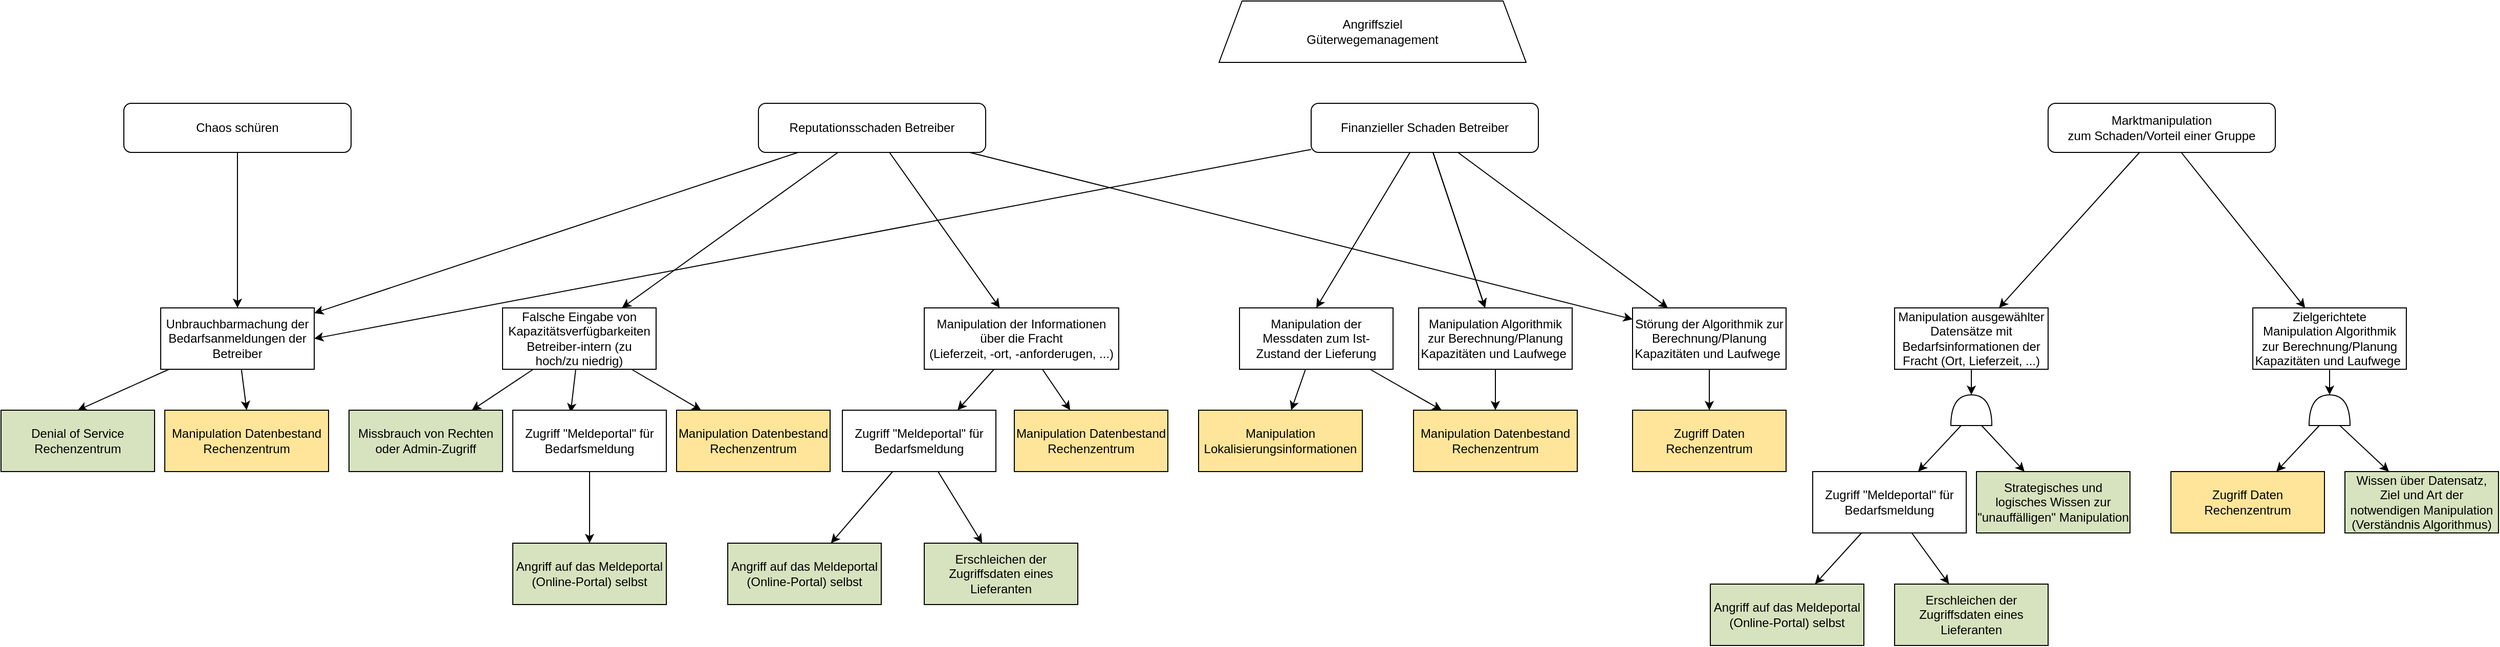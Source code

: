 <mxfile compressed="false" version="15.7.3" type="device">
  <diagram name="Zeichenblatt-1" id="Zeichenblatt-1">
    <mxGraphModel dx="572" dy="875" grid="1" gridSize="10" guides="1" tooltips="1" connect="1" arrows="1" fold="1" page="1" pageScale="1" pageWidth="850" pageHeight="1100" math="0" shadow="0">
      <root>
        <mxCell id="0" />
        <mxCell id="1" value="Verbinder" parent="0" />
        <mxCell id="pCnNo5EmcwS2ose940Cv-153" value="Angriffsziel&#xa;Güterwegemanagement" style="verticalAlign=middle;align=center;fillColor=#FFFFFF;gradientColor=none;labelBackgroundColor=none;rounded=0;whiteSpace=wrap;shape=trapezoid;size=0.075;" parent="1" vertex="1">
          <mxGeometry x="2070" y="40" width="300" height="60" as="geometry" />
        </mxCell>
        <mxCell id="GibcG0ukoYKMALdT_NOP-29" value="" style="edgeStyle=none;rounded=0;orthogonalLoop=1;jettySize=auto;html=1;entryX=0.5;entryY=0;entryDx=0;entryDy=0;" parent="1" source="klrI8ASNvey-aRUypi-8-154" target="GibcG0ukoYKMALdT_NOP-30" edge="1">
          <mxGeometry relative="1" as="geometry">
            <mxPoint x="1190" y="450" as="targetPoint" />
          </mxGeometry>
        </mxCell>
        <mxCell id="klrI8ASNvey-aRUypi-8-154" value="Unbrauchbarmachung der Bedarfsanmeldungen der Betreiber" style="whiteSpace=wrap;" parent="1" vertex="1">
          <mxGeometry x="1036" y="340" width="150" height="60" as="geometry" />
        </mxCell>
        <mxCell id="GibcG0ukoYKMALdT_NOP-17" value="" style="edgeStyle=none;rounded=0;orthogonalLoop=1;jettySize=auto;html=1;" parent="1" source="GibcG0ukoYKMALdT_NOP-2" target="GibcG0ukoYKMALdT_NOP-5" edge="1">
          <mxGeometry relative="1" as="geometry" />
        </mxCell>
        <mxCell id="GibcG0ukoYKMALdT_NOP-2" value="Reputationsschaden Betreiber" style="rounded=1;whiteSpace=wrap;" parent="1" vertex="1">
          <mxGeometry x="1620" y="140" width="222" height="48" as="geometry" />
        </mxCell>
        <mxCell id="GibcG0ukoYKMALdT_NOP-18" value="" style="edgeStyle=none;rounded=0;orthogonalLoop=1;jettySize=auto;html=1;" parent="1" source="GibcG0ukoYKMALdT_NOP-3" target="klrI8ASNvey-aRUypi-8-154" edge="1">
          <mxGeometry relative="1" as="geometry" />
        </mxCell>
        <mxCell id="GibcG0ukoYKMALdT_NOP-3" value="Chaos schüren" style="rounded=1;whiteSpace=wrap;" parent="1" vertex="1">
          <mxGeometry x="1000" y="140" width="222" height="48" as="geometry" />
        </mxCell>
        <mxCell id="GibcG0ukoYKMALdT_NOP-26" value="" style="edgeStyle=none;rounded=0;orthogonalLoop=1;jettySize=auto;html=1;" parent="1" source="GibcG0ukoYKMALdT_NOP-4" target="GibcG0ukoYKMALdT_NOP-25" edge="1">
          <mxGeometry relative="1" as="geometry" />
        </mxCell>
        <mxCell id="GibcG0ukoYKMALdT_NOP-4" value="Marktmanipulation&#xa;zum Schaden/Vorteil einer Gruppe" style="rounded=1;whiteSpace=wrap;" parent="1" vertex="1">
          <mxGeometry x="2880" y="140" width="222" height="48" as="geometry" />
        </mxCell>
        <mxCell id="GibcG0ukoYKMALdT_NOP-63" value="" style="edgeStyle=none;rounded=0;orthogonalLoop=1;jettySize=auto;html=1;" parent="1" source="GibcG0ukoYKMALdT_NOP-5" target="GibcG0ukoYKMALdT_NOP-62" edge="1">
          <mxGeometry relative="1" as="geometry" />
        </mxCell>
        <mxCell id="GibcG0ukoYKMALdT_NOP-5" value="Manipulation der Informationen über die Fracht&#xa;(Lieferzeit, -ort, -anforderugen, ...)" style="whiteSpace=wrap;" parent="1" vertex="1">
          <mxGeometry x="1782" y="340" width="190" height="60" as="geometry" />
        </mxCell>
        <mxCell id="GibcG0ukoYKMALdT_NOP-6" value="Manipulation der Messdaten zum Ist-Zustand der Lieferung" style="whiteSpace=wrap;" parent="1" vertex="1">
          <mxGeometry x="2090" y="340" width="150" height="60" as="geometry" />
        </mxCell>
        <mxCell id="GibcG0ukoYKMALdT_NOP-7" value="Manipulation Algorithmik zur Berechnung/Planung Kapazitäten und Laufwege " style="whiteSpace=wrap;" parent="1" vertex="1">
          <mxGeometry x="2265" y="340" width="150" height="60" as="geometry" />
        </mxCell>
        <mxCell id="GibcG0ukoYKMALdT_NOP-43" value="" style="edgeStyle=none;rounded=0;orthogonalLoop=1;jettySize=auto;html=1;" parent="1" source="GibcG0ukoYKMALdT_NOP-8" target="GibcG0ukoYKMALdT_NOP-41" edge="1">
          <mxGeometry relative="1" as="geometry" />
        </mxCell>
        <mxCell id="GibcG0ukoYKMALdT_NOP-8" value="Störung der Algorithmik zur Berechnung/Planung Kapazitäten und Laufwege " style="whiteSpace=wrap;" parent="1" vertex="1">
          <mxGeometry x="2474" y="340" width="150" height="60" as="geometry" />
        </mxCell>
        <mxCell id="GibcG0ukoYKMALdT_NOP-14" value="" style="edgeStyle=none;rounded=0;orthogonalLoop=1;jettySize=auto;html=1;" parent="1" source="GibcG0ukoYKMALdT_NOP-9" target="GibcG0ukoYKMALdT_NOP-7" edge="1">
          <mxGeometry relative="1" as="geometry" />
        </mxCell>
        <mxCell id="GibcG0ukoYKMALdT_NOP-15" value="" style="edgeStyle=none;rounded=0;orthogonalLoop=1;jettySize=auto;html=1;" parent="1" source="GibcG0ukoYKMALdT_NOP-9" target="GibcG0ukoYKMALdT_NOP-7" edge="1">
          <mxGeometry relative="1" as="geometry" />
        </mxCell>
        <mxCell id="GibcG0ukoYKMALdT_NOP-9" value="Finanzieller Schaden Betreiber" style="rounded=1;whiteSpace=wrap;" parent="1" vertex="1">
          <mxGeometry x="2160" y="140" width="222" height="48" as="geometry" />
        </mxCell>
        <mxCell id="GibcG0ukoYKMALdT_NOP-16" value="" style="edgeStyle=none;rounded=0;orthogonalLoop=1;jettySize=auto;html=1;entryX=0.5;entryY=0;entryDx=0;entryDy=0;" parent="1" source="GibcG0ukoYKMALdT_NOP-9" target="GibcG0ukoYKMALdT_NOP-6" edge="1">
          <mxGeometry relative="1" as="geometry">
            <mxPoint x="2296.623" y="198" as="sourcePoint" />
            <mxPoint x="2330.472" y="250" as="targetPoint" />
          </mxGeometry>
        </mxCell>
        <mxCell id="GibcG0ukoYKMALdT_NOP-23" value="" style="edgeStyle=none;rounded=0;orthogonalLoop=1;jettySize=auto;html=1;" parent="1" source="GibcG0ukoYKMALdT_NOP-2" target="GibcG0ukoYKMALdT_NOP-8" edge="1">
          <mxGeometry relative="1" as="geometry">
            <mxPoint x="2246.277" y="110" as="sourcePoint" />
            <mxPoint x="2267.979" y="150" as="targetPoint" />
          </mxGeometry>
        </mxCell>
        <mxCell id="GibcG0ukoYKMALdT_NOP-24" value="" style="edgeStyle=none;rounded=0;orthogonalLoop=1;jettySize=auto;html=1;" parent="1" source="GibcG0ukoYKMALdT_NOP-9" target="GibcG0ukoYKMALdT_NOP-8" edge="1">
          <mxGeometry relative="1" as="geometry">
            <mxPoint x="2256.277" y="120" as="sourcePoint" />
            <mxPoint x="2277.979" y="160" as="targetPoint" />
          </mxGeometry>
        </mxCell>
        <mxCell id="GibcG0ukoYKMALdT_NOP-56" value="" style="edgeStyle=none;rounded=0;orthogonalLoop=1;jettySize=auto;html=1;" parent="1" source="GibcG0ukoYKMALdT_NOP-25" target="GibcG0ukoYKMALdT_NOP-54" edge="1">
          <mxGeometry relative="1" as="geometry" />
        </mxCell>
        <mxCell id="GibcG0ukoYKMALdT_NOP-25" value="Manipulation ausgewählter Datensätze mit Bedarfsinformationen der Fracht (Ort, Lieferzeit, ...)" style="whiteSpace=wrap;" parent="1" vertex="1">
          <mxGeometry x="2730" y="340" width="150" height="60" as="geometry" />
        </mxCell>
        <mxCell id="GibcG0ukoYKMALdT_NOP-30" value="Manipulation Datenbestand Rechenzentrum" style="fillColor=#fee599;whiteSpace=wrap;" parent="1" vertex="1">
          <mxGeometry x="1040" y="440" width="160" height="60" as="geometry" />
        </mxCell>
        <mxCell id="GibcG0ukoYKMALdT_NOP-31" value="" style="edgeStyle=none;rounded=0;orthogonalLoop=1;jettySize=auto;html=1;entryX=0.5;entryY=0;entryDx=0;entryDy=0;" parent="1" source="klrI8ASNvey-aRUypi-8-154" target="GibcG0ukoYKMALdT_NOP-32" edge="1">
          <mxGeometry relative="1" as="geometry">
            <mxPoint x="1152.714" y="410.0" as="sourcePoint" />
            <mxPoint x="1036.8" y="440.0" as="targetPoint" />
          </mxGeometry>
        </mxCell>
        <mxCell id="GibcG0ukoYKMALdT_NOP-32" value="Denial of Service Rechenzentrum" style="fillColor=#d7e3bf;whiteSpace=wrap;" parent="1" vertex="1">
          <mxGeometry x="880" y="440" width="150" height="60" as="geometry" />
        </mxCell>
        <mxCell id="GibcG0ukoYKMALdT_NOP-33" value="Manipulation Lokalisierungsinformationen" style="fillColor=#fee599;whiteSpace=wrap;" parent="1" vertex="1">
          <mxGeometry x="2050" y="440" width="160" height="60" as="geometry" />
        </mxCell>
        <mxCell id="GibcG0ukoYKMALdT_NOP-35" value="Manipulation Datenbestand Rechenzentrum" style="fillColor=#fee599;whiteSpace=wrap;" parent="1" vertex="1">
          <mxGeometry x="2260" y="440" width="160" height="60" as="geometry" />
        </mxCell>
        <mxCell id="GibcG0ukoYKMALdT_NOP-37" value="" style="edgeStyle=none;rounded=0;orthogonalLoop=1;jettySize=auto;html=1;" parent="1" source="GibcG0ukoYKMALdT_NOP-6" target="GibcG0ukoYKMALdT_NOP-33" edge="1">
          <mxGeometry relative="1" as="geometry">
            <mxPoint x="1702.714" y="410.0" as="sourcePoint" />
            <mxPoint x="1745" y="450.0" as="targetPoint" />
          </mxGeometry>
        </mxCell>
        <mxCell id="GibcG0ukoYKMALdT_NOP-38" value="" style="edgeStyle=none;rounded=0;orthogonalLoop=1;jettySize=auto;html=1;entryX=0.5;entryY=0;entryDx=0;entryDy=0;" parent="1" source="GibcG0ukoYKMALdT_NOP-7" target="GibcG0ukoYKMALdT_NOP-35" edge="1">
          <mxGeometry relative="1" as="geometry">
            <mxPoint x="2163" y="410.0" as="sourcePoint" />
            <mxPoint x="2147" y="450.0" as="targetPoint" />
          </mxGeometry>
        </mxCell>
        <mxCell id="GibcG0ukoYKMALdT_NOP-40" value="" style="edgeStyle=none;rounded=0;orthogonalLoop=1;jettySize=auto;html=1;" parent="1" source="GibcG0ukoYKMALdT_NOP-6" target="GibcG0ukoYKMALdT_NOP-35" edge="1">
          <mxGeometry relative="1" as="geometry">
            <mxPoint x="2214.0" y="410.0" as="sourcePoint" />
            <mxPoint x="2266" y="450.0" as="targetPoint" />
          </mxGeometry>
        </mxCell>
        <mxCell id="GibcG0ukoYKMALdT_NOP-41" value="Zugriff Daten Rechenzentrum" style="fillColor=#fee599;whiteSpace=wrap;" parent="1" vertex="1">
          <mxGeometry x="2474" y="440" width="150" height="60" as="geometry" />
        </mxCell>
        <mxCell id="GibcG0ukoYKMALdT_NOP-42" value="Wissen über Datensatz, Ziel und Art der notwendigen Manipulation (Verständnis Algorithmus)" style="whiteSpace=wrap;fillColor=#d7e3bf;" parent="1" vertex="1">
          <mxGeometry x="3170" y="500" width="150" height="60" as="geometry" />
        </mxCell>
        <mxCell id="GibcG0ukoYKMALdT_NOP-47" value="" style="edgeStyle=none;rounded=0;orthogonalLoop=1;jettySize=auto;html=1;" parent="1" source="GibcG0ukoYKMALdT_NOP-44" target="GibcG0ukoYKMALdT_NOP-46" edge="1">
          <mxGeometry relative="1" as="geometry">
            <mxPoint x="3082.5" y="390" as="sourcePoint" />
          </mxGeometry>
        </mxCell>
        <mxCell id="GibcG0ukoYKMALdT_NOP-44" value="Zielgerichtete &#xa;Manipulation Algorithmik zur Berechnung/Planung Kapazitäten und Laufwege " style="whiteSpace=wrap;" parent="1" vertex="1">
          <mxGeometry x="3080" y="340" width="150" height="60" as="geometry" />
        </mxCell>
        <mxCell id="GibcG0ukoYKMALdT_NOP-45" value="Zugriff Daten Rechenzentrum" style="fillColor=#fee599;whiteSpace=wrap;" parent="1" vertex="1">
          <mxGeometry x="3000" y="500" width="150" height="60" as="geometry" />
        </mxCell>
        <mxCell id="GibcG0ukoYKMALdT_NOP-48" value="" style="edgeStyle=none;rounded=0;orthogonalLoop=1;jettySize=auto;html=1;exitX=0;exitY=0.25;exitDx=0;exitDy=0;exitPerimeter=0;" parent="1" source="GibcG0ukoYKMALdT_NOP-46" target="GibcG0ukoYKMALdT_NOP-45" edge="1">
          <mxGeometry relative="1" as="geometry" />
        </mxCell>
        <object id="GibcG0ukoYKMALdT_NOP-46">
          <ag_attributes />
          <ag_computed_attributes />
          <mxCell style="shape=or;whiteSpace=wrap;html=1;rotation=-90;" parent="1" vertex="1">
            <mxGeometry x="3140" y="420" width="30" height="40" as="geometry" />
          </mxCell>
        </object>
        <mxCell id="GibcG0ukoYKMALdT_NOP-49" value="" style="edgeStyle=none;rounded=0;orthogonalLoop=1;jettySize=auto;html=1;exitX=0;exitY=0.75;exitDx=0;exitDy=0;exitPerimeter=0;" parent="1" source="GibcG0ukoYKMALdT_NOP-46" target="GibcG0ukoYKMALdT_NOP-42" edge="1">
          <mxGeometry relative="1" as="geometry">
            <mxPoint x="3094.286" y="465" as="sourcePoint" />
            <mxPoint x="3076.429" y="490" as="targetPoint" />
          </mxGeometry>
        </mxCell>
        <mxCell id="GibcG0ukoYKMALdT_NOP-50" value="" style="edgeStyle=none;rounded=0;orthogonalLoop=1;jettySize=auto;html=1;" parent="1" source="GibcG0ukoYKMALdT_NOP-4" target="GibcG0ukoYKMALdT_NOP-44" edge="1">
          <mxGeometry relative="1" as="geometry">
            <mxPoint x="2581.835" y="198" as="sourcePoint" />
            <mxPoint x="2726.456" y="350" as="targetPoint" />
          </mxGeometry>
        </mxCell>
        <mxCell id="GibcG0ukoYKMALdT_NOP-51" value="Strategisches und logisches Wissen zur &quot;unauffälligen&quot; Manipulation" style="whiteSpace=wrap;fillColor=#d7e3bf;" parent="1" vertex="1">
          <mxGeometry x="2810" y="500" width="150" height="60" as="geometry" />
        </mxCell>
        <mxCell id="GibcG0ukoYKMALdT_NOP-53" value="" style="edgeStyle=none;rounded=0;orthogonalLoop=1;jettySize=auto;html=1;exitX=0;exitY=0.25;exitDx=0;exitDy=0;exitPerimeter=0;" parent="1" source="GibcG0ukoYKMALdT_NOP-54" target="GibcG0ukoYKMALdT_NOP-57" edge="1">
          <mxGeometry relative="1" as="geometry">
            <mxPoint x="2799.286" y="620.0" as="targetPoint" />
          </mxGeometry>
        </mxCell>
        <object id="GibcG0ukoYKMALdT_NOP-54">
          <ag_attributes />
          <ag_computed_attributes />
          <mxCell style="shape=or;whiteSpace=wrap;html=1;rotation=-90;" parent="1" vertex="1">
            <mxGeometry x="2790" y="420" width="30" height="40" as="geometry" />
          </mxCell>
        </object>
        <mxCell id="GibcG0ukoYKMALdT_NOP-55" value="" style="edgeStyle=none;rounded=0;orthogonalLoop=1;jettySize=auto;html=1;exitX=0;exitY=0.75;exitDx=0;exitDy=0;exitPerimeter=0;" parent="1" source="GibcG0ukoYKMALdT_NOP-54" target="GibcG0ukoYKMALdT_NOP-51" edge="1">
          <mxGeometry relative="1" as="geometry">
            <mxPoint x="2764.286" y="465" as="sourcePoint" />
            <mxPoint x="2746.429" y="490" as="targetPoint" />
          </mxGeometry>
        </mxCell>
        <mxCell id="GibcG0ukoYKMALdT_NOP-60" value="" style="edgeStyle=none;rounded=0;orthogonalLoop=1;jettySize=auto;html=1;" parent="1" source="GibcG0ukoYKMALdT_NOP-57" target="GibcG0ukoYKMALdT_NOP-59" edge="1">
          <mxGeometry relative="1" as="geometry" />
        </mxCell>
        <mxCell id="GibcG0ukoYKMALdT_NOP-61" value="" style="edgeStyle=none;rounded=0;orthogonalLoop=1;jettySize=auto;html=1;" parent="1" source="GibcG0ukoYKMALdT_NOP-57" target="GibcG0ukoYKMALdT_NOP-58" edge="1">
          <mxGeometry relative="1" as="geometry" />
        </mxCell>
        <mxCell id="GibcG0ukoYKMALdT_NOP-57" value="Zugriff &quot;Meldeportal&quot; für Bedarfsmeldung" style="whiteSpace=wrap;" parent="1" vertex="1">
          <mxGeometry x="2650" y="500" width="150" height="60" as="geometry" />
        </mxCell>
        <mxCell id="GibcG0ukoYKMALdT_NOP-58" value="Angriff auf das Meldeportal (Online-Portal) selbst" style="whiteSpace=wrap;fillColor=#d7e3bf;" parent="1" vertex="1">
          <mxGeometry x="2550" y="610" width="150" height="60" as="geometry" />
        </mxCell>
        <mxCell id="GibcG0ukoYKMALdT_NOP-59" value="Erschleichen der Zugriffsdaten eines Lieferanten" style="whiteSpace=wrap;fillColor=#d7e3bf;" parent="1" vertex="1">
          <mxGeometry x="2730" y="610" width="150" height="60" as="geometry" />
        </mxCell>
        <mxCell id="GibcG0ukoYKMALdT_NOP-62" value="Manipulation Datenbestand Rechenzentrum" style="fillColor=#fee599;whiteSpace=wrap;" parent="1" vertex="1">
          <mxGeometry x="1870" y="440" width="150" height="60" as="geometry" />
        </mxCell>
        <mxCell id="GibcG0ukoYKMALdT_NOP-64" value="" style="edgeStyle=none;rounded=0;orthogonalLoop=1;jettySize=auto;html=1;" parent="1" source="GibcG0ukoYKMALdT_NOP-66" target="GibcG0ukoYKMALdT_NOP-68" edge="1">
          <mxGeometry relative="1" as="geometry" />
        </mxCell>
        <mxCell id="GibcG0ukoYKMALdT_NOP-65" value="" style="edgeStyle=none;rounded=0;orthogonalLoop=1;jettySize=auto;html=1;" parent="1" source="GibcG0ukoYKMALdT_NOP-66" target="GibcG0ukoYKMALdT_NOP-80" edge="1">
          <mxGeometry relative="1" as="geometry" />
        </mxCell>
        <mxCell id="GibcG0ukoYKMALdT_NOP-66" value="Zugriff &quot;Meldeportal&quot; für Bedarfsmeldung" style="whiteSpace=wrap;" parent="1" vertex="1">
          <mxGeometry x="1702" y="440" width="150" height="60" as="geometry" />
        </mxCell>
        <mxCell id="GibcG0ukoYKMALdT_NOP-68" value="Erschleichen der Zugriffsdaten eines Lieferanten" style="whiteSpace=wrap;fillColor=#d7e3bf;" parent="1" vertex="1">
          <mxGeometry x="1782" y="570" width="150" height="60" as="geometry" />
        </mxCell>
        <mxCell id="GibcG0ukoYKMALdT_NOP-69" value="" style="edgeStyle=none;rounded=0;orthogonalLoop=1;jettySize=auto;html=1;entryX=0.75;entryY=0;entryDx=0;entryDy=0;" parent="1" source="GibcG0ukoYKMALdT_NOP-5" target="GibcG0ukoYKMALdT_NOP-66" edge="1">
          <mxGeometry relative="1" as="geometry">
            <mxPoint x="1962.0" y="410" as="sourcePoint" />
            <mxPoint x="1958" y="450" as="targetPoint" />
          </mxGeometry>
        </mxCell>
        <mxCell id="GibcG0ukoYKMALdT_NOP-70" value="" style="edgeStyle=none;rounded=0;orthogonalLoop=1;jettySize=auto;html=1;" parent="1" source="GibcG0ukoYKMALdT_NOP-2" target="klrI8ASNvey-aRUypi-8-154" edge="1">
          <mxGeometry relative="1" as="geometry">
            <mxPoint x="1501.0" y="198" as="sourcePoint" />
            <mxPoint x="1501" y="350" as="targetPoint" />
          </mxGeometry>
        </mxCell>
        <mxCell id="GibcG0ukoYKMALdT_NOP-71" value="" style="edgeStyle=none;rounded=0;orthogonalLoop=1;jettySize=auto;html=1;entryX=1;entryY=0.5;entryDx=0;entryDy=0;" parent="1" source="GibcG0ukoYKMALdT_NOP-9" target="klrI8ASNvey-aRUypi-8-154" edge="1">
          <mxGeometry relative="1" as="geometry">
            <mxPoint x="1889" y="162" as="sourcePoint" />
            <mxPoint x="1550.35" y="347.42" as="targetPoint" />
          </mxGeometry>
        </mxCell>
        <mxCell id="GibcG0ukoYKMALdT_NOP-76" value="" style="edgeStyle=none;rounded=0;orthogonalLoop=1;jettySize=auto;html=1;" parent="1" source="GibcG0ukoYKMALdT_NOP-72" target="GibcG0ukoYKMALdT_NOP-75" edge="1">
          <mxGeometry relative="1" as="geometry" />
        </mxCell>
        <mxCell id="GibcG0ukoYKMALdT_NOP-72" value="Falsche Eingabe von Kapazitätsverfügbarkeiten Betreiber-intern (zu hoch/zu niedrig)" style="whiteSpace=wrap;" parent="1" vertex="1">
          <mxGeometry x="1370" y="340" width="150" height="60" as="geometry" />
        </mxCell>
        <mxCell id="GibcG0ukoYKMALdT_NOP-74" value="" style="edgeStyle=none;rounded=0;orthogonalLoop=1;jettySize=auto;html=1;" parent="1" source="GibcG0ukoYKMALdT_NOP-2" target="GibcG0ukoYKMALdT_NOP-72" edge="1">
          <mxGeometry relative="1" as="geometry">
            <mxPoint x="1995.922" y="198" as="sourcePoint" />
            <mxPoint x="1970.097" y="350" as="targetPoint" />
          </mxGeometry>
        </mxCell>
        <mxCell id="GibcG0ukoYKMALdT_NOP-75" value="Missbrauch von Rechten oder Admin-Zugriff" style="whiteSpace=wrap;fillColor=#d7e3bf;" parent="1" vertex="1">
          <mxGeometry x="1220" y="440" width="150" height="60" as="geometry" />
        </mxCell>
        <mxCell id="GibcG0ukoYKMALdT_NOP-78" value="" style="edgeStyle=none;rounded=0;orthogonalLoop=1;jettySize=auto;html=1;entryX=0.377;entryY=0.038;entryDx=0;entryDy=0;entryPerimeter=0;" parent="1" source="GibcG0ukoYKMALdT_NOP-72" target="GibcG0ukoYKMALdT_NOP-79" edge="1">
          <mxGeometry relative="1" as="geometry">
            <mxPoint x="1415.4" y="410.0" as="sourcePoint" />
            <mxPoint x="1486" y="440.0" as="targetPoint" />
          </mxGeometry>
        </mxCell>
        <mxCell id="GibcG0ukoYKMALdT_NOP-79" value="Zugriff &quot;Meldeportal&quot; für Bedarfsmeldung" style="whiteSpace=wrap;" parent="1" vertex="1">
          <mxGeometry x="1380" y="440" width="150" height="60" as="geometry" />
        </mxCell>
        <mxCell id="GibcG0ukoYKMALdT_NOP-80" value="Angriff auf das Meldeportal (Online-Portal) selbst" style="whiteSpace=wrap;fillColor=#d7e3bf;" parent="1" vertex="1">
          <mxGeometry x="1590" y="570" width="150" height="60" as="geometry" />
        </mxCell>
        <mxCell id="GibcG0ukoYKMALdT_NOP-81" value="" style="edgeStyle=none;rounded=0;orthogonalLoop=1;jettySize=auto;html=1;" parent="1" source="GibcG0ukoYKMALdT_NOP-79" target="OEw5c0MragIOnn9nujKi-1" edge="1">
          <mxGeometry relative="1" as="geometry" />
        </mxCell>
        <mxCell id="GibcG0ukoYKMALdT_NOP-82" value="Manipulation Datenbestand Rechenzentrum" style="fillColor=#fee599;whiteSpace=wrap;" parent="1" vertex="1">
          <mxGeometry x="1540" y="440" width="150" height="60" as="geometry" />
        </mxCell>
        <mxCell id="GibcG0ukoYKMALdT_NOP-83" value="" style="edgeStyle=none;rounded=0;orthogonalLoop=1;jettySize=auto;html=1;" parent="1" source="GibcG0ukoYKMALdT_NOP-72" target="GibcG0ukoYKMALdT_NOP-82" edge="1">
          <mxGeometry relative="1" as="geometry">
            <mxPoint x="1904.786" y="410" as="sourcePoint" />
            <mxPoint x="1824.5" y="450" as="targetPoint" />
          </mxGeometry>
        </mxCell>
        <mxCell id="OEw5c0MragIOnn9nujKi-1" value="Angriff auf das Meldeportal (Online-Portal) selbst" style="whiteSpace=wrap;fillColor=#d7e3bf;" parent="1" vertex="1">
          <mxGeometry x="1380" y="570" width="150" height="60" as="geometry" />
        </mxCell>
      </root>
    </mxGraphModel>
  </diagram>
</mxfile>
